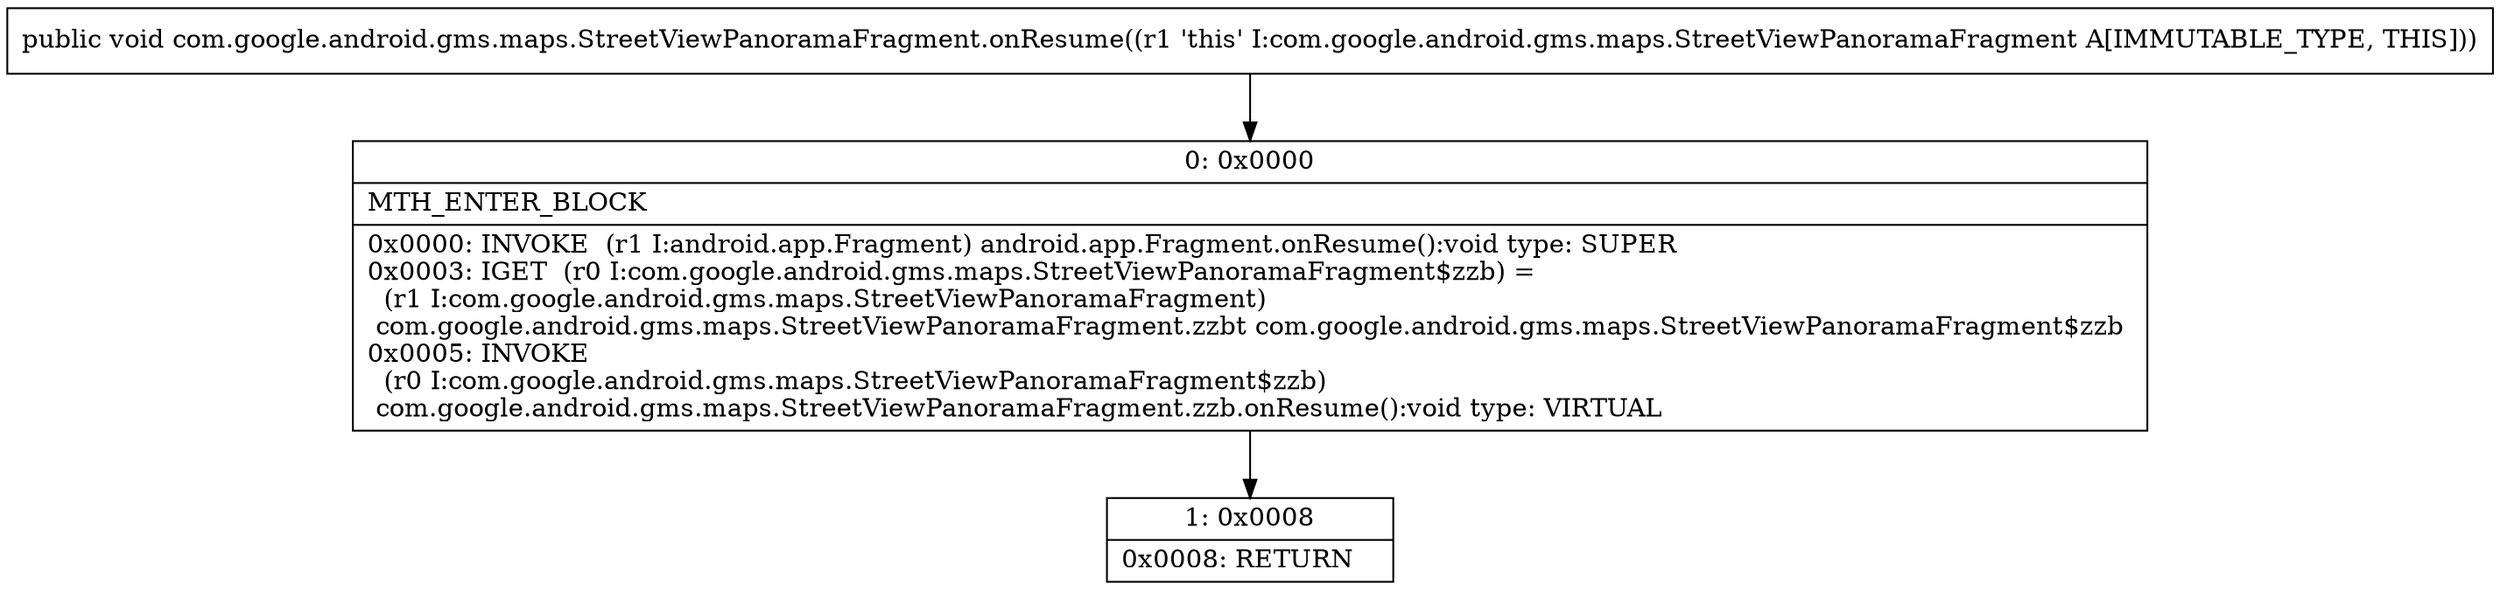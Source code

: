 digraph "CFG forcom.google.android.gms.maps.StreetViewPanoramaFragment.onResume()V" {
Node_0 [shape=record,label="{0\:\ 0x0000|MTH_ENTER_BLOCK\l|0x0000: INVOKE  (r1 I:android.app.Fragment) android.app.Fragment.onResume():void type: SUPER \l0x0003: IGET  (r0 I:com.google.android.gms.maps.StreetViewPanoramaFragment$zzb) = \l  (r1 I:com.google.android.gms.maps.StreetViewPanoramaFragment)\l com.google.android.gms.maps.StreetViewPanoramaFragment.zzbt com.google.android.gms.maps.StreetViewPanoramaFragment$zzb \l0x0005: INVOKE  \l  (r0 I:com.google.android.gms.maps.StreetViewPanoramaFragment$zzb)\l com.google.android.gms.maps.StreetViewPanoramaFragment.zzb.onResume():void type: VIRTUAL \l}"];
Node_1 [shape=record,label="{1\:\ 0x0008|0x0008: RETURN   \l}"];
MethodNode[shape=record,label="{public void com.google.android.gms.maps.StreetViewPanoramaFragment.onResume((r1 'this' I:com.google.android.gms.maps.StreetViewPanoramaFragment A[IMMUTABLE_TYPE, THIS])) }"];
MethodNode -> Node_0;
Node_0 -> Node_1;
}

